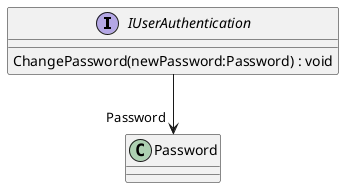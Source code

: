 @startuml
interface IUserAuthentication {
    ChangePassword(newPassword:Password) : void
}
IUserAuthentication --> "Password" Password
@enduml

